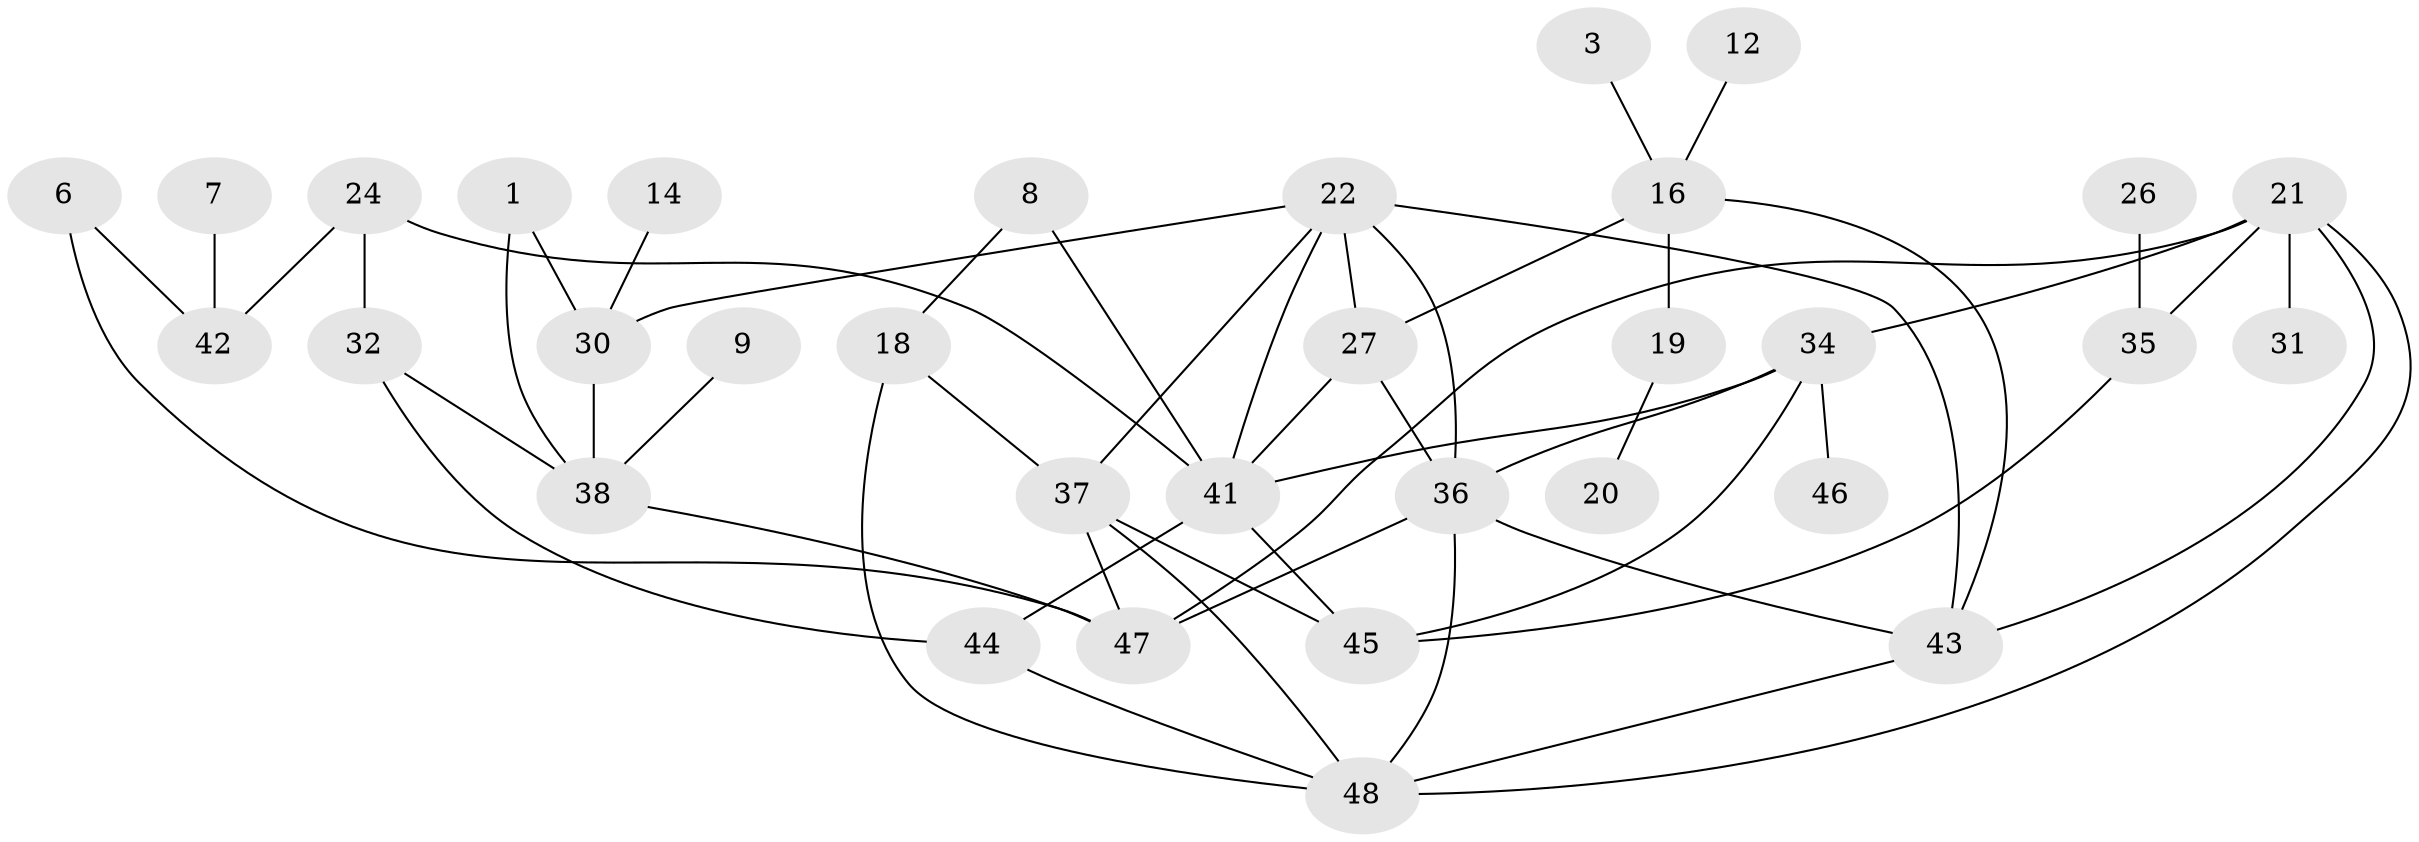 // original degree distribution, {3: 0.23157894736842105, 2: 0.24210526315789474, 0: 0.15789473684210525, 1: 0.16842105263157894, 6: 0.05263157894736842, 4: 0.12631578947368421, 5: 0.021052631578947368}
// Generated by graph-tools (version 1.1) at 2025/49/03/09/25 03:49:12]
// undirected, 33 vertices, 54 edges
graph export_dot {
graph [start="1"]
  node [color=gray90,style=filled];
  1;
  3;
  6;
  7;
  8;
  9;
  12;
  14;
  16;
  18;
  19;
  20;
  21;
  22;
  24;
  26;
  27;
  30;
  31;
  32;
  34;
  35;
  36;
  37;
  38;
  41;
  42;
  43;
  44;
  45;
  46;
  47;
  48;
  1 -- 30 [weight=1.0];
  1 -- 38 [weight=1.0];
  3 -- 16 [weight=1.0];
  6 -- 42 [weight=1.0];
  6 -- 47 [weight=1.0];
  7 -- 42 [weight=1.0];
  8 -- 18 [weight=1.0];
  8 -- 41 [weight=1.0];
  9 -- 38 [weight=1.0];
  12 -- 16 [weight=1.0];
  14 -- 30 [weight=1.0];
  16 -- 19 [weight=1.0];
  16 -- 27 [weight=1.0];
  16 -- 43 [weight=1.0];
  18 -- 37 [weight=1.0];
  18 -- 48 [weight=1.0];
  19 -- 20 [weight=1.0];
  21 -- 31 [weight=1.0];
  21 -- 34 [weight=1.0];
  21 -- 35 [weight=1.0];
  21 -- 43 [weight=1.0];
  21 -- 47 [weight=1.0];
  21 -- 48 [weight=1.0];
  22 -- 27 [weight=1.0];
  22 -- 30 [weight=1.0];
  22 -- 36 [weight=1.0];
  22 -- 37 [weight=1.0];
  22 -- 41 [weight=1.0];
  22 -- 43 [weight=1.0];
  24 -- 32 [weight=1.0];
  24 -- 41 [weight=1.0];
  24 -- 42 [weight=1.0];
  26 -- 35 [weight=1.0];
  27 -- 36 [weight=1.0];
  27 -- 41 [weight=1.0];
  30 -- 38 [weight=1.0];
  32 -- 38 [weight=2.0];
  32 -- 44 [weight=1.0];
  34 -- 36 [weight=1.0];
  34 -- 41 [weight=2.0];
  34 -- 45 [weight=1.0];
  34 -- 46 [weight=2.0];
  35 -- 45 [weight=1.0];
  36 -- 43 [weight=1.0];
  36 -- 47 [weight=2.0];
  36 -- 48 [weight=1.0];
  37 -- 45 [weight=1.0];
  37 -- 47 [weight=1.0];
  37 -- 48 [weight=1.0];
  38 -- 47 [weight=2.0];
  41 -- 44 [weight=1.0];
  41 -- 45 [weight=1.0];
  43 -- 48 [weight=1.0];
  44 -- 48 [weight=1.0];
}
